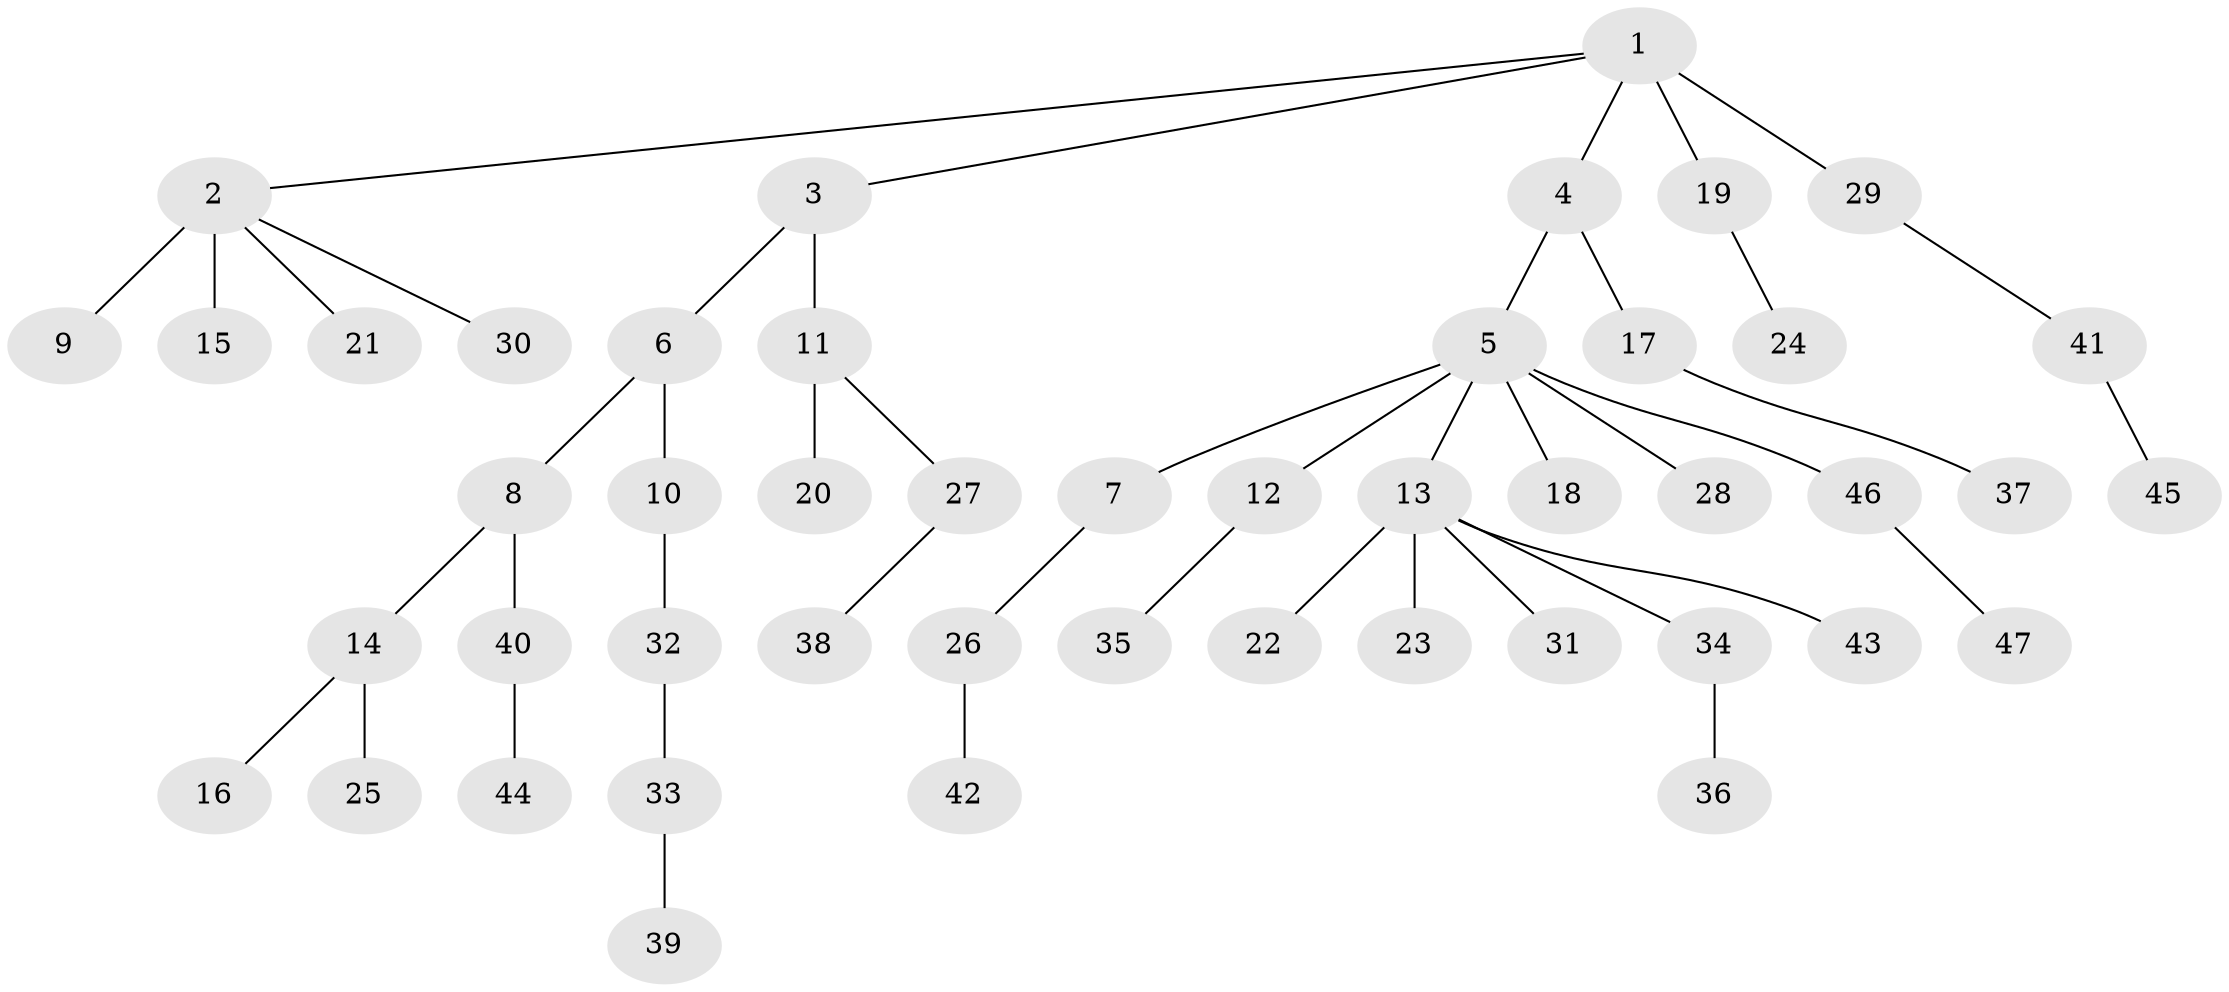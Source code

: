 // original degree distribution, {5: 0.03333333333333333, 2: 0.24444444444444444, 4: 0.07777777777777778, 8: 0.011111111111111112, 3: 0.14444444444444443, 1: 0.4888888888888889}
// Generated by graph-tools (version 1.1) at 2025/36/03/09/25 02:36:52]
// undirected, 47 vertices, 46 edges
graph export_dot {
graph [start="1"]
  node [color=gray90,style=filled];
  1;
  2;
  3;
  4;
  5;
  6;
  7;
  8;
  9;
  10;
  11;
  12;
  13;
  14;
  15;
  16;
  17;
  18;
  19;
  20;
  21;
  22;
  23;
  24;
  25;
  26;
  27;
  28;
  29;
  30;
  31;
  32;
  33;
  34;
  35;
  36;
  37;
  38;
  39;
  40;
  41;
  42;
  43;
  44;
  45;
  46;
  47;
  1 -- 2 [weight=1.0];
  1 -- 3 [weight=1.0];
  1 -- 4 [weight=1.0];
  1 -- 19 [weight=1.0];
  1 -- 29 [weight=2.0];
  2 -- 9 [weight=3.0];
  2 -- 15 [weight=1.0];
  2 -- 21 [weight=1.0];
  2 -- 30 [weight=1.0];
  3 -- 6 [weight=1.0];
  3 -- 11 [weight=1.0];
  4 -- 5 [weight=1.0];
  4 -- 17 [weight=1.0];
  5 -- 7 [weight=1.0];
  5 -- 12 [weight=1.0];
  5 -- 13 [weight=1.0];
  5 -- 18 [weight=1.0];
  5 -- 28 [weight=1.0];
  5 -- 46 [weight=1.0];
  6 -- 8 [weight=1.0];
  6 -- 10 [weight=1.0];
  7 -- 26 [weight=1.0];
  8 -- 14 [weight=1.0];
  8 -- 40 [weight=2.0];
  10 -- 32 [weight=1.0];
  11 -- 20 [weight=2.0];
  11 -- 27 [weight=1.0];
  12 -- 35 [weight=1.0];
  13 -- 22 [weight=1.0];
  13 -- 23 [weight=1.0];
  13 -- 31 [weight=1.0];
  13 -- 34 [weight=1.0];
  13 -- 43 [weight=1.0];
  14 -- 16 [weight=1.0];
  14 -- 25 [weight=1.0];
  17 -- 37 [weight=1.0];
  19 -- 24 [weight=1.0];
  26 -- 42 [weight=1.0];
  27 -- 38 [weight=1.0];
  29 -- 41 [weight=1.0];
  32 -- 33 [weight=1.0];
  33 -- 39 [weight=1.0];
  34 -- 36 [weight=3.0];
  40 -- 44 [weight=1.0];
  41 -- 45 [weight=1.0];
  46 -- 47 [weight=1.0];
}
